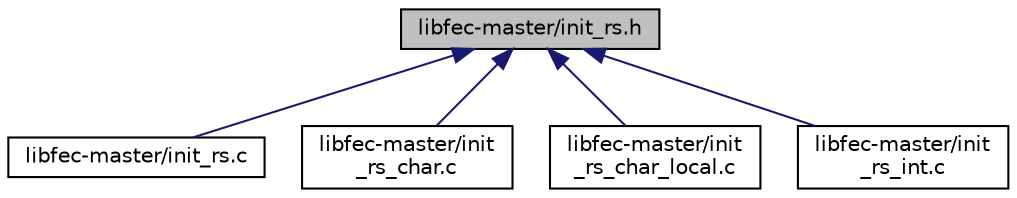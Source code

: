 digraph "libfec-master/init_rs.h"
{
 // LATEX_PDF_SIZE
  edge [fontname="Helvetica",fontsize="10",labelfontname="Helvetica",labelfontsize="10"];
  node [fontname="Helvetica",fontsize="10",shape=record];
  Node1 [label="libfec-master/init_rs.h",height=0.2,width=0.4,color="black", fillcolor="grey75", style="filled", fontcolor="black",tooltip=" "];
  Node1 -> Node2 [dir="back",color="midnightblue",fontsize="10",style="solid",fontname="Helvetica"];
  Node2 [label="libfec-master/init_rs.c",height=0.2,width=0.4,color="black", fillcolor="white", style="filled",URL="$init__rs_8c.html",tooltip=" "];
  Node1 -> Node3 [dir="back",color="midnightblue",fontsize="10",style="solid",fontname="Helvetica"];
  Node3 [label="libfec-master/init\l_rs_char.c",height=0.2,width=0.4,color="black", fillcolor="white", style="filled",URL="$init__rs__char_8c.html",tooltip=" "];
  Node1 -> Node4 [dir="back",color="midnightblue",fontsize="10",style="solid",fontname="Helvetica"];
  Node4 [label="libfec-master/init\l_rs_char_local.c",height=0.2,width=0.4,color="black", fillcolor="white", style="filled",URL="$init__rs__char__local_8c.html",tooltip=" "];
  Node1 -> Node5 [dir="back",color="midnightblue",fontsize="10",style="solid",fontname="Helvetica"];
  Node5 [label="libfec-master/init\l_rs_int.c",height=0.2,width=0.4,color="black", fillcolor="white", style="filled",URL="$init__rs__int_8c.html",tooltip=" "];
}
